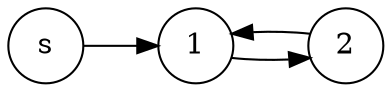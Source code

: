 digraph state {
rankdir = LR;
node [shape = circle];
s -> 1[ label = "" ];
1 -> 2[ label = "" ];
2 -> 1[ label = "" ];
}
